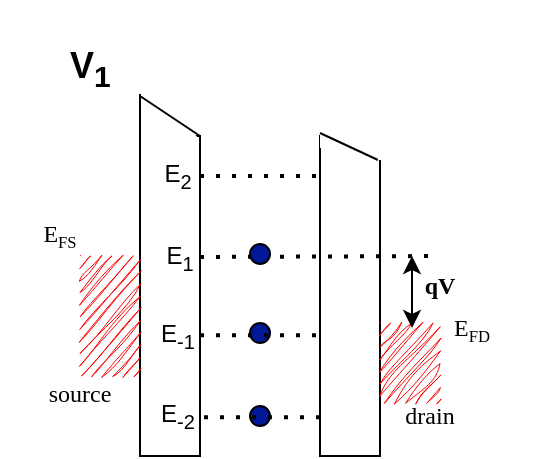 <mxfile version="22.0.6" type="github">
  <diagram name="Page-1" id="ccDm2Es830cC8SDJtkiW">
    <mxGraphModel dx="954" dy="547" grid="1" gridSize="10" guides="1" tooltips="1" connect="1" arrows="1" fold="1" page="1" pageScale="1" pageWidth="850" pageHeight="1100" math="0" shadow="0">
      <root>
        <mxCell id="0" />
        <mxCell id="1" parent="0" />
        <mxCell id="om-M0COcxJ-jairlj6dW-1" value="" style="rounded=0;whiteSpace=wrap;html=1;" parent="1" vertex="1">
          <mxGeometry x="250" y="120" width="30" height="160" as="geometry" />
        </mxCell>
        <mxCell id="om-M0COcxJ-jairlj6dW-3" value="" style="rounded=0;whiteSpace=wrap;html=1;" parent="1" vertex="1">
          <mxGeometry x="340" y="120" width="30" height="160" as="geometry" />
        </mxCell>
        <mxCell id="om-M0COcxJ-jairlj6dW-10" value="" style="endArrow=none;dashed=1;html=1;dashPattern=1 3;strokeWidth=2;rounded=0;" parent="1" edge="1">
          <mxGeometry width="50" height="50" relative="1" as="geometry">
            <mxPoint x="280" y="140" as="sourcePoint" />
            <mxPoint x="340" y="140" as="targetPoint" />
          </mxGeometry>
        </mxCell>
        <mxCell id="om-M0COcxJ-jairlj6dW-11" value="E&lt;sub&gt;1&lt;/sub&gt;" style="text;html=1;strokeColor=none;fillColor=none;align=center;verticalAlign=middle;whiteSpace=wrap;rounded=0;" parent="1" vertex="1">
          <mxGeometry x="240" y="166" width="60" height="30" as="geometry" />
        </mxCell>
        <mxCell id="om-M0COcxJ-jairlj6dW-12" value="E&lt;sub&gt;2&lt;/sub&gt;" style="text;html=1;strokeColor=none;fillColor=none;align=center;verticalAlign=middle;whiteSpace=wrap;rounded=0;" parent="1" vertex="1">
          <mxGeometry x="239" y="125" width="60" height="30" as="geometry" />
        </mxCell>
        <mxCell id="om-M0COcxJ-jairlj6dW-14" value="E&lt;sub&gt;-1&lt;/sub&gt;" style="text;html=1;strokeColor=none;fillColor=none;align=center;verticalAlign=middle;whiteSpace=wrap;rounded=0;" parent="1" vertex="1">
          <mxGeometry x="239" y="205" width="60" height="30" as="geometry" />
        </mxCell>
        <mxCell id="om-M0COcxJ-jairlj6dW-16" value="E&lt;sub&gt;-2&lt;/sub&gt;" style="text;html=1;strokeColor=none;fillColor=none;align=center;verticalAlign=middle;whiteSpace=wrap;rounded=0;" parent="1" vertex="1">
          <mxGeometry x="239" y="245" width="60" height="30" as="geometry" />
        </mxCell>
        <mxCell id="om-M0COcxJ-jairlj6dW-35" value="" style="ellipse;whiteSpace=wrap;html=1;aspect=fixed;fillColor=#011999;" parent="1" vertex="1">
          <mxGeometry x="305" y="255" width="10" height="10" as="geometry" />
        </mxCell>
        <mxCell id="om-M0COcxJ-jairlj6dW-47" value="" style="rounded=0;whiteSpace=wrap;html=1;gradientColor=none;gradientDirection=north;fillColor=#FF0000;shadow=0;sketch=1;curveFitting=1;jiggle=2;glass=0;strokeColor=none;" parent="1" vertex="1">
          <mxGeometry x="220" y="180" width="30" height="59.75" as="geometry" />
        </mxCell>
        <mxCell id="om-M0COcxJ-jairlj6dW-55" value="" style="rounded=0;whiteSpace=wrap;html=1;strokeColor=none;sketch=1;curveFitting=1;jiggle=2;fillColor=#FF0000;" parent="1" vertex="1">
          <mxGeometry x="370" y="213.5" width="30" height="39.75" as="geometry" />
        </mxCell>
        <mxCell id="om-M0COcxJ-jairlj6dW-56" value="E&lt;span style=&quot;font-size: 10px;&quot;&gt;&lt;sub&gt;FS&lt;/sub&gt;&lt;/span&gt;" style="text;html=1;strokeColor=none;fillColor=none;align=center;verticalAlign=middle;whiteSpace=wrap;rounded=0;fontFamily=Times New Roman;" parent="1" vertex="1">
          <mxGeometry x="180" y="155" width="60" height="30" as="geometry" />
        </mxCell>
        <mxCell id="om-M0COcxJ-jairlj6dW-57" value="E&lt;span style=&quot;font-size: 10px;&quot;&gt;&lt;sub&gt;FD&lt;/sub&gt;&lt;/span&gt;" style="text;html=1;strokeColor=none;fillColor=none;align=center;verticalAlign=middle;whiteSpace=wrap;rounded=0;fontFamily=Times New Roman;" parent="1" vertex="1">
          <mxGeometry x="386" y="202" width="60" height="30" as="geometry" />
        </mxCell>
        <mxCell id="om-M0COcxJ-jairlj6dW-58" value="source" style="text;html=1;strokeColor=none;fillColor=none;align=center;verticalAlign=middle;whiteSpace=wrap;rounded=0;fontFamily=Times New Roman;" parent="1" vertex="1">
          <mxGeometry x="190" y="233.5" width="60" height="30" as="geometry" />
        </mxCell>
        <mxCell id="om-M0COcxJ-jairlj6dW-59" value="drain" style="text;html=1;strokeColor=none;fillColor=none;align=center;verticalAlign=middle;whiteSpace=wrap;rounded=0;fontFamily=Times New Roman;" parent="1" vertex="1">
          <mxGeometry x="365" y="245" width="60" height="30" as="geometry" />
        </mxCell>
        <mxCell id="om-M0COcxJ-jairlj6dW-63" value="" style="ellipse;whiteSpace=wrap;html=1;aspect=fixed;fillColor=#011999;" parent="1" vertex="1">
          <mxGeometry x="305" y="213.5" width="10" height="10" as="geometry" />
        </mxCell>
        <mxCell id="om-M0COcxJ-jairlj6dW-65" value="" style="endArrow=none;dashed=1;html=1;dashPattern=1 3;strokeWidth=2;rounded=0;" parent="1" edge="1">
          <mxGeometry width="50" height="50" relative="1" as="geometry">
            <mxPoint x="280" y="180.5" as="sourcePoint" />
            <mxPoint x="400" y="180" as="targetPoint" />
          </mxGeometry>
        </mxCell>
        <mxCell id="om-M0COcxJ-jairlj6dW-66" value="" style="endArrow=none;dashed=1;html=1;dashPattern=1 3;strokeWidth=2;rounded=0;" parent="1" edge="1">
          <mxGeometry width="50" height="50" relative="1" as="geometry">
            <mxPoint x="280" y="219.63" as="sourcePoint" />
            <mxPoint x="340" y="219.63" as="targetPoint" />
          </mxGeometry>
        </mxCell>
        <mxCell id="om-M0COcxJ-jairlj6dW-69" value="" style="endArrow=none;dashed=1;html=1;dashPattern=1 3;strokeWidth=2;rounded=0;" parent="1" edge="1">
          <mxGeometry width="50" height="50" relative="1" as="geometry">
            <mxPoint x="282" y="260.63" as="sourcePoint" />
            <mxPoint x="342" y="260.63" as="targetPoint" />
          </mxGeometry>
        </mxCell>
        <mxCell id="om-M0COcxJ-jairlj6dW-70" value="" style="ellipse;whiteSpace=wrap;html=1;aspect=fixed;fillColor=#011999;" parent="1" vertex="1">
          <mxGeometry x="305" y="174" width="10" height="10" as="geometry" />
        </mxCell>
        <mxCell id="om-M0COcxJ-jairlj6dW-71" value="" style="endArrow=classic;startArrow=classic;html=1;rounded=0;" parent="1" edge="1">
          <mxGeometry width="50" height="50" relative="1" as="geometry">
            <mxPoint x="386" y="216" as="sourcePoint" />
            <mxPoint x="386" y="180" as="targetPoint" />
          </mxGeometry>
        </mxCell>
        <mxCell id="om-M0COcxJ-jairlj6dW-72" value="qV" style="text;html=1;strokeColor=none;fillColor=none;align=center;verticalAlign=middle;whiteSpace=wrap;rounded=0;fontFamily=Times New Roman;fontStyle=1" parent="1" vertex="1">
          <mxGeometry x="370" y="180" width="60" height="30" as="geometry" />
        </mxCell>
        <mxCell id="om-M0COcxJ-jairlj6dW-73" value="" style="verticalLabelPosition=bottom;verticalAlign=top;html=1;shape=mxgraph.basic.orthogonal_triangle;strokeColor=none;" parent="1" vertex="1">
          <mxGeometry x="249" y="86" width="30" height="35" as="geometry" />
        </mxCell>
        <mxCell id="om-M0COcxJ-jairlj6dW-74" value="" style="endArrow=none;html=1;rounded=0;entryX=0;entryY=0;entryDx=0;entryDy=0;entryPerimeter=0;" parent="1" edge="1">
          <mxGeometry width="50" height="50" relative="1" as="geometry">
            <mxPoint x="250" y="134" as="sourcePoint" />
            <mxPoint x="250" y="99" as="targetPoint" />
          </mxGeometry>
        </mxCell>
        <mxCell id="om-M0COcxJ-jairlj6dW-75" value="" style="endArrow=none;html=1;rounded=0;" parent="1" edge="1">
          <mxGeometry width="50" height="50" relative="1" as="geometry">
            <mxPoint x="280" y="120" as="sourcePoint" />
            <mxPoint x="250" y="100" as="targetPoint" />
          </mxGeometry>
        </mxCell>
        <mxCell id="om-M0COcxJ-jairlj6dW-76" value="" style="whiteSpace=wrap;html=1;aspect=fixed;strokeColor=none;" parent="1" vertex="1">
          <mxGeometry x="340" y="96" width="30" height="30" as="geometry" />
        </mxCell>
        <mxCell id="om-M0COcxJ-jairlj6dW-77" value="" style="endArrow=none;html=1;rounded=0;entryX=0;entryY=0.75;entryDx=0;entryDy=0;exitX=0;exitY=1;exitDx=0;exitDy=0;" parent="1" source="om-M0COcxJ-jairlj6dW-78" target="om-M0COcxJ-jairlj6dW-76" edge="1">
          <mxGeometry width="50" height="50" relative="1" as="geometry">
            <mxPoint x="400" y="310" as="sourcePoint" />
            <mxPoint x="450" y="260" as="targetPoint" />
          </mxGeometry>
        </mxCell>
        <mxCell id="om-M0COcxJ-jairlj6dW-78" value="" style="whiteSpace=wrap;html=1;aspect=fixed;strokeColor=none;" parent="1" vertex="1">
          <mxGeometry x="369" y="52" width="80" height="80" as="geometry" />
        </mxCell>
        <mxCell id="XLWSOruKRn90MelLj9bV-1" value="&lt;h2&gt;V&lt;sub&gt;1&lt;/sub&gt;&lt;/h2&gt;" style="text;html=1;strokeColor=none;fillColor=none;spacing=5;spacingTop=-20;whiteSpace=wrap;overflow=hidden;rounded=0;" vertex="1" parent="1">
          <mxGeometry x="210" y="70" width="190" height="120" as="geometry" />
        </mxCell>
      </root>
    </mxGraphModel>
  </diagram>
</mxfile>
